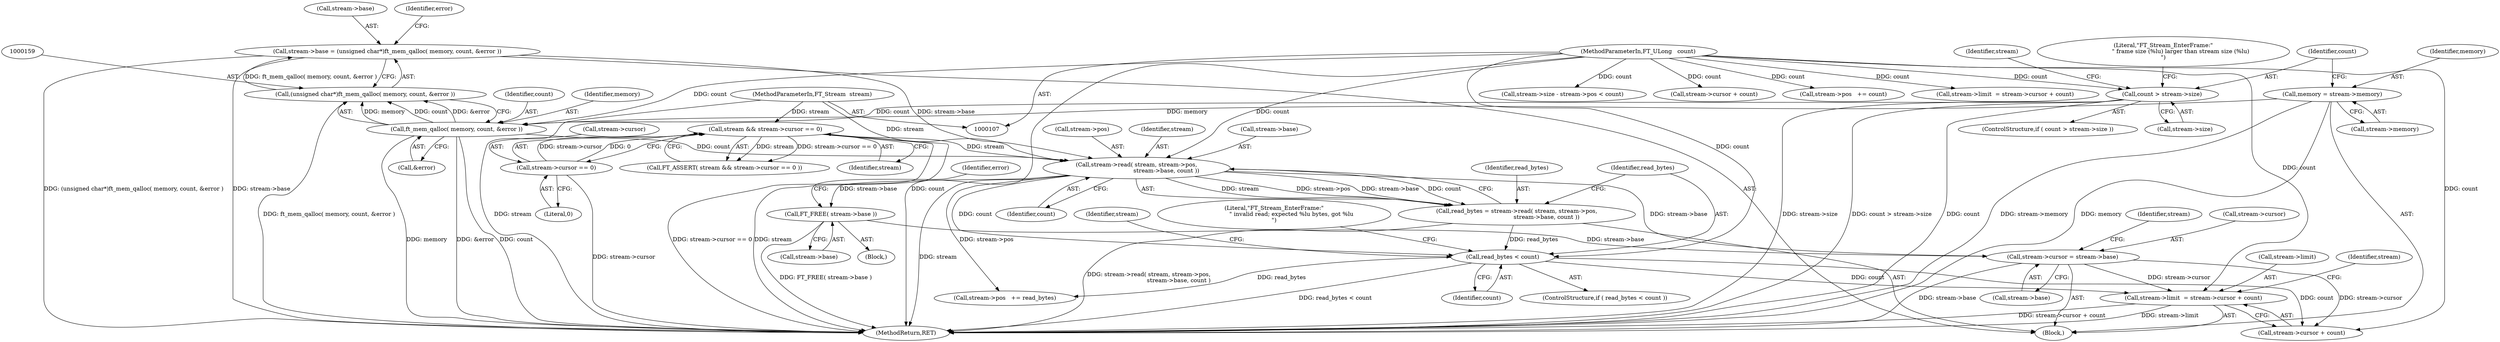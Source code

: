digraph "0_savannah_45a3c76b547511fa9d97aca34b150a0663257375@integer" {
"1000204" [label="(Call,stream->limit  = stream->cursor + count)"];
"1000197" [label="(Call,stream->cursor = stream->base)"];
"1000190" [label="(Call,FT_FREE( stream->base ))"];
"1000170" [label="(Call,stream->read( stream, stream->pos,\n                                 stream->base, count ))"];
"1000117" [label="(Call,stream && stream->cursor == 0)"];
"1000108" [label="(MethodParameterIn,FT_Stream  stream)"];
"1000119" [label="(Call,stream->cursor == 0)"];
"1000154" [label="(Call,stream->base = (unsigned char*)ft_mem_qalloc( memory, count, &error ))"];
"1000158" [label="(Call,(unsigned char*)ft_mem_qalloc( memory, count, &error ))"];
"1000160" [label="(Call,ft_mem_qalloc( memory, count, &error ))"];
"1000130" [label="(Call,memory = stream->memory)"];
"1000136" [label="(Call,count > stream->size)"];
"1000109" [label="(MethodParameterIn,FT_ULong   count)"];
"1000180" [label="(Call,read_bytes < count)"];
"1000168" [label="(Call,read_bytes = stream->read( stream, stream->pos,\n                                 stream->base, count ))"];
"1000123" [label="(Literal,0)"];
"1000180" [label="(Call,read_bytes < count)"];
"1000190" [label="(Call,FT_FREE( stream->base ))"];
"1000170" [label="(Call,stream->read( stream, stream->pos,\n                                 stream->base, count ))"];
"1000116" [label="(Call,FT_ASSERT( stream && stream->cursor == 0 ))"];
"1000136" [label="(Call,count > stream->size)"];
"1000155" [label="(Call,stream->base)"];
"1000158" [label="(Call,(unsigned char*)ft_mem_qalloc( memory, count, &error ))"];
"1000144" [label="(Literal,\"FT_Stream_EnterFrame:\"\n                   \" frame size (%lu) larger than stream size (%lu)\n\")"];
"1000183" [label="(Block,)"];
"1000266" [label="(Call,stream->limit  = stream->cursor + count)"];
"1000178" [label="(Identifier,count)"];
"1000205" [label="(Call,stream->limit)"];
"1000199" [label="(Identifier,stream)"];
"1000138" [label="(Call,stream->size)"];
"1000109" [label="(MethodParameterIn,FT_ULong   count)"];
"1000186" [label="(Literal,\"FT_Stream_EnterFrame:\"\n                   \" invalid read; expected %lu bytes, got %lu\n\")"];
"1000169" [label="(Identifier,read_bytes)"];
"1000181" [label="(Identifier,read_bytes)"];
"1000208" [label="(Call,stream->cursor + count)"];
"1000229" [label="(Call,stream->size - stream->pos < count)"];
"1000206" [label="(Identifier,stream)"];
"1000117" [label="(Call,stream && stream->cursor == 0)"];
"1000119" [label="(Call,stream->cursor == 0)"];
"1000137" [label="(Identifier,count)"];
"1000166" [label="(Identifier,error)"];
"1000162" [label="(Identifier,count)"];
"1000270" [label="(Call,stream->cursor + count)"];
"1000128" [label="(Block,)"];
"1000118" [label="(Identifier,stream)"];
"1000135" [label="(ControlStructure,if ( count > stream->size ))"];
"1000204" [label="(Call,stream->limit  = stream->cursor + count)"];
"1000283" [label="(MethodReturn,RET)"];
"1000172" [label="(Call,stream->pos)"];
"1000108" [label="(MethodParameterIn,FT_Stream  stream)"];
"1000215" [label="(Identifier,stream)"];
"1000195" [label="(Identifier,error)"];
"1000275" [label="(Call,stream->pos   += count)"];
"1000171" [label="(Identifier,stream)"];
"1000120" [label="(Call,stream->cursor)"];
"1000161" [label="(Identifier,memory)"];
"1000163" [label="(Call,&error)"];
"1000182" [label="(Identifier,count)"];
"1000131" [label="(Identifier,memory)"];
"1000156" [label="(Identifier,stream)"];
"1000201" [label="(Call,stream->base)"];
"1000198" [label="(Call,stream->cursor)"];
"1000191" [label="(Call,stream->base)"];
"1000179" [label="(ControlStructure,if ( read_bytes < count ))"];
"1000132" [label="(Call,stream->memory)"];
"1000160" [label="(Call,ft_mem_qalloc( memory, count, &error ))"];
"1000130" [label="(Call,memory = stream->memory)"];
"1000175" [label="(Call,stream->base)"];
"1000197" [label="(Call,stream->cursor = stream->base)"];
"1000213" [label="(Call,stream->pos   += read_bytes)"];
"1000154" [label="(Call,stream->base = (unsigned char*)ft_mem_qalloc( memory, count, &error ))"];
"1000168" [label="(Call,read_bytes = stream->read( stream, stream->pos,\n                                 stream->base, count ))"];
"1000204" -> "1000128"  [label="AST: "];
"1000204" -> "1000208"  [label="CFG: "];
"1000205" -> "1000204"  [label="AST: "];
"1000208" -> "1000204"  [label="AST: "];
"1000215" -> "1000204"  [label="CFG: "];
"1000204" -> "1000283"  [label="DDG: stream->cursor + count"];
"1000204" -> "1000283"  [label="DDG: stream->limit"];
"1000197" -> "1000204"  [label="DDG: stream->cursor"];
"1000180" -> "1000204"  [label="DDG: count"];
"1000109" -> "1000204"  [label="DDG: count"];
"1000197" -> "1000128"  [label="AST: "];
"1000197" -> "1000201"  [label="CFG: "];
"1000198" -> "1000197"  [label="AST: "];
"1000201" -> "1000197"  [label="AST: "];
"1000206" -> "1000197"  [label="CFG: "];
"1000197" -> "1000283"  [label="DDG: stream->base"];
"1000190" -> "1000197"  [label="DDG: stream->base"];
"1000170" -> "1000197"  [label="DDG: stream->base"];
"1000197" -> "1000208"  [label="DDG: stream->cursor"];
"1000190" -> "1000183"  [label="AST: "];
"1000190" -> "1000191"  [label="CFG: "];
"1000191" -> "1000190"  [label="AST: "];
"1000195" -> "1000190"  [label="CFG: "];
"1000190" -> "1000283"  [label="DDG: FT_FREE( stream->base )"];
"1000170" -> "1000190"  [label="DDG: stream->base"];
"1000170" -> "1000168"  [label="AST: "];
"1000170" -> "1000178"  [label="CFG: "];
"1000171" -> "1000170"  [label="AST: "];
"1000172" -> "1000170"  [label="AST: "];
"1000175" -> "1000170"  [label="AST: "];
"1000178" -> "1000170"  [label="AST: "];
"1000168" -> "1000170"  [label="CFG: "];
"1000170" -> "1000283"  [label="DDG: stream"];
"1000170" -> "1000168"  [label="DDG: stream"];
"1000170" -> "1000168"  [label="DDG: stream->pos"];
"1000170" -> "1000168"  [label="DDG: stream->base"];
"1000170" -> "1000168"  [label="DDG: count"];
"1000117" -> "1000170"  [label="DDG: stream"];
"1000108" -> "1000170"  [label="DDG: stream"];
"1000154" -> "1000170"  [label="DDG: stream->base"];
"1000160" -> "1000170"  [label="DDG: count"];
"1000109" -> "1000170"  [label="DDG: count"];
"1000170" -> "1000180"  [label="DDG: count"];
"1000170" -> "1000213"  [label="DDG: stream->pos"];
"1000117" -> "1000116"  [label="AST: "];
"1000117" -> "1000118"  [label="CFG: "];
"1000117" -> "1000119"  [label="CFG: "];
"1000118" -> "1000117"  [label="AST: "];
"1000119" -> "1000117"  [label="AST: "];
"1000116" -> "1000117"  [label="CFG: "];
"1000117" -> "1000283"  [label="DDG: stream"];
"1000117" -> "1000283"  [label="DDG: stream->cursor == 0"];
"1000117" -> "1000116"  [label="DDG: stream"];
"1000117" -> "1000116"  [label="DDG: stream->cursor == 0"];
"1000108" -> "1000117"  [label="DDG: stream"];
"1000119" -> "1000117"  [label="DDG: stream->cursor"];
"1000119" -> "1000117"  [label="DDG: 0"];
"1000108" -> "1000107"  [label="AST: "];
"1000108" -> "1000283"  [label="DDG: stream"];
"1000119" -> "1000123"  [label="CFG: "];
"1000120" -> "1000119"  [label="AST: "];
"1000123" -> "1000119"  [label="AST: "];
"1000119" -> "1000283"  [label="DDG: stream->cursor"];
"1000154" -> "1000128"  [label="AST: "];
"1000154" -> "1000158"  [label="CFG: "];
"1000155" -> "1000154"  [label="AST: "];
"1000158" -> "1000154"  [label="AST: "];
"1000166" -> "1000154"  [label="CFG: "];
"1000154" -> "1000283"  [label="DDG: stream->base"];
"1000154" -> "1000283"  [label="DDG: (unsigned char*)ft_mem_qalloc( memory, count, &error )"];
"1000158" -> "1000154"  [label="DDG: ft_mem_qalloc( memory, count, &error )"];
"1000158" -> "1000160"  [label="CFG: "];
"1000159" -> "1000158"  [label="AST: "];
"1000160" -> "1000158"  [label="AST: "];
"1000158" -> "1000283"  [label="DDG: ft_mem_qalloc( memory, count, &error )"];
"1000160" -> "1000158"  [label="DDG: memory"];
"1000160" -> "1000158"  [label="DDG: count"];
"1000160" -> "1000158"  [label="DDG: &error"];
"1000160" -> "1000163"  [label="CFG: "];
"1000161" -> "1000160"  [label="AST: "];
"1000162" -> "1000160"  [label="AST: "];
"1000163" -> "1000160"  [label="AST: "];
"1000160" -> "1000283"  [label="DDG: &error"];
"1000160" -> "1000283"  [label="DDG: count"];
"1000160" -> "1000283"  [label="DDG: memory"];
"1000130" -> "1000160"  [label="DDG: memory"];
"1000136" -> "1000160"  [label="DDG: count"];
"1000109" -> "1000160"  [label="DDG: count"];
"1000130" -> "1000128"  [label="AST: "];
"1000130" -> "1000132"  [label="CFG: "];
"1000131" -> "1000130"  [label="AST: "];
"1000132" -> "1000130"  [label="AST: "];
"1000137" -> "1000130"  [label="CFG: "];
"1000130" -> "1000283"  [label="DDG: stream->memory"];
"1000130" -> "1000283"  [label="DDG: memory"];
"1000136" -> "1000135"  [label="AST: "];
"1000136" -> "1000138"  [label="CFG: "];
"1000137" -> "1000136"  [label="AST: "];
"1000138" -> "1000136"  [label="AST: "];
"1000144" -> "1000136"  [label="CFG: "];
"1000156" -> "1000136"  [label="CFG: "];
"1000136" -> "1000283"  [label="DDG: stream->size"];
"1000136" -> "1000283"  [label="DDG: count > stream->size"];
"1000136" -> "1000283"  [label="DDG: count"];
"1000109" -> "1000136"  [label="DDG: count"];
"1000109" -> "1000107"  [label="AST: "];
"1000109" -> "1000283"  [label="DDG: count"];
"1000109" -> "1000180"  [label="DDG: count"];
"1000109" -> "1000208"  [label="DDG: count"];
"1000109" -> "1000229"  [label="DDG: count"];
"1000109" -> "1000266"  [label="DDG: count"];
"1000109" -> "1000270"  [label="DDG: count"];
"1000109" -> "1000275"  [label="DDG: count"];
"1000180" -> "1000179"  [label="AST: "];
"1000180" -> "1000182"  [label="CFG: "];
"1000181" -> "1000180"  [label="AST: "];
"1000182" -> "1000180"  [label="AST: "];
"1000186" -> "1000180"  [label="CFG: "];
"1000199" -> "1000180"  [label="CFG: "];
"1000180" -> "1000283"  [label="DDG: read_bytes < count"];
"1000168" -> "1000180"  [label="DDG: read_bytes"];
"1000180" -> "1000208"  [label="DDG: count"];
"1000180" -> "1000213"  [label="DDG: read_bytes"];
"1000168" -> "1000128"  [label="AST: "];
"1000169" -> "1000168"  [label="AST: "];
"1000181" -> "1000168"  [label="CFG: "];
"1000168" -> "1000283"  [label="DDG: stream->read( stream, stream->pos,\n                                 stream->base, count )"];
}
